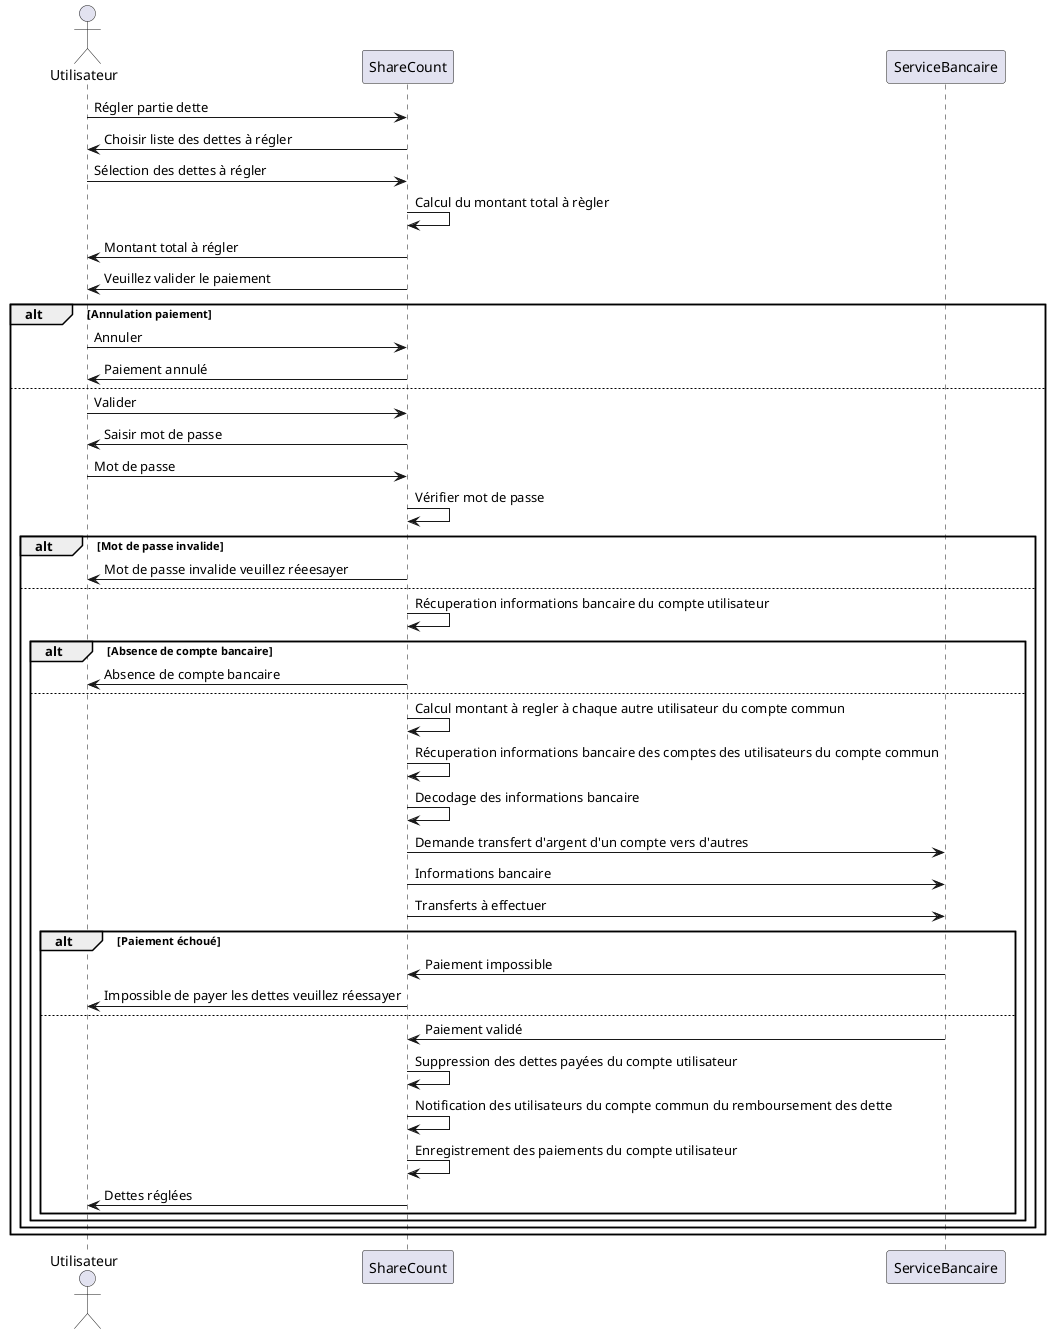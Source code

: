 @startuml "Régler une partie de sa dette envers quelqu’un"

actor Utilisateur as u
participant ShareCount as sc
participant ServiceBancaire as sb

u 	-> 	sc : Régler partie dette
u		<- 	sc : Choisir liste des dettes à régler
u		-> 	sc : Sélection des dettes à régler
sc 	->	sc : Calcul du montant total à règler
u 	<-	sc : Montant total à régler
u 	<-	sc : Veuillez valider le paiement
alt Annulation paiement
u 	->	sc : Annuler
u 	<-	sc : Paiement annulé
else
u 	->	sc : Valider
u 	<- 	sc : Saisir mot de passe
u 	-> 	sc : Mot de passe
sc 	-> 	sc : Vérifier mot de passe
alt Mot de passe invalide
u 	<- 	sc : Mot de passe invalide veuillez réeesayer
else
sc 	-> 	sc : Récuperation informations bancaire du compte utilisateur
alt Absence de compte bancaire
sc 	-> u : Absence de compte bancaire
else
sc 	->	sc : Calcul montant à regler à chaque autre utilisateur du compte commun
sc 	-> 	sc : Récuperation informations bancaire des comptes des utilisateurs du compte commun
sc 	-> 	sc : Decodage des informations bancaire
sc 	->	sb : Demande transfert d'argent d'un compte vers d'autres
sc 	-> 	sb : Informations bancaire
sc 	->	sb : Transferts à effectuer
alt Paiement échoué
sc 	<-	sb : Paiement impossible
u 	<-	sc : Impossible de payer les dettes veuillez réessayer
else
sc 	<-	sb : Paiement validé
sc 	->	sc : Suppression des dettes payées du compte utilisateur
sc 	-> 	sc : Notification des utilisateurs du compte commun du remboursement des dette
sc 	->	sc : Enregistrement des paiements du compte utilisateur
u 	<-	sc : Dettes réglées
end
end
end
end


@enduml